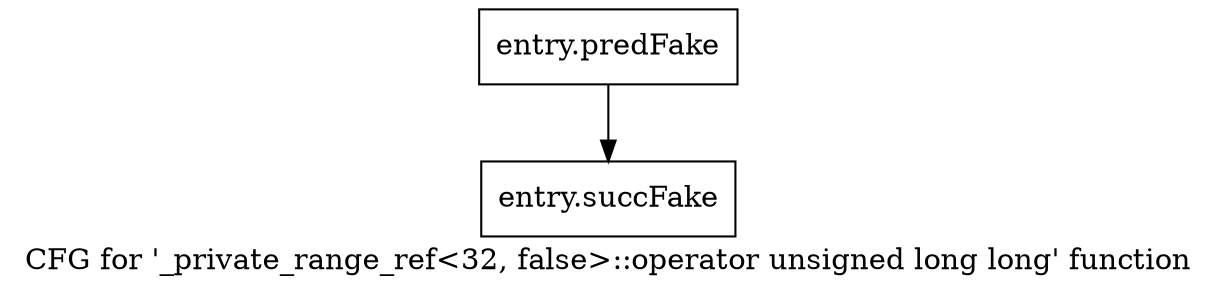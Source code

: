 digraph "CFG for '_private_range_ref\<32, false\>::operator unsigned long long' function" {
	label="CFG for '_private_range_ref\<32, false\>::operator unsigned long long' function";

	Node0x59dffc0 [shape=record,filename="",linenumber="",label="{entry.predFake}"];
	Node0x59dffc0 -> Node0x5b32eb0[ callList="" memoryops="" filename="/home/omerfaruk/tools/Xilinx/Vitis_HLS/2023.2/include/etc/ap_private.h" execusionnum="0"];
	Node0x5b32eb0 [shape=record,filename="/home/omerfaruk/tools/Xilinx/Vitis_HLS/2023.2/include/etc/ap_private.h",linenumber="6490",label="{entry.succFake}"];
}
